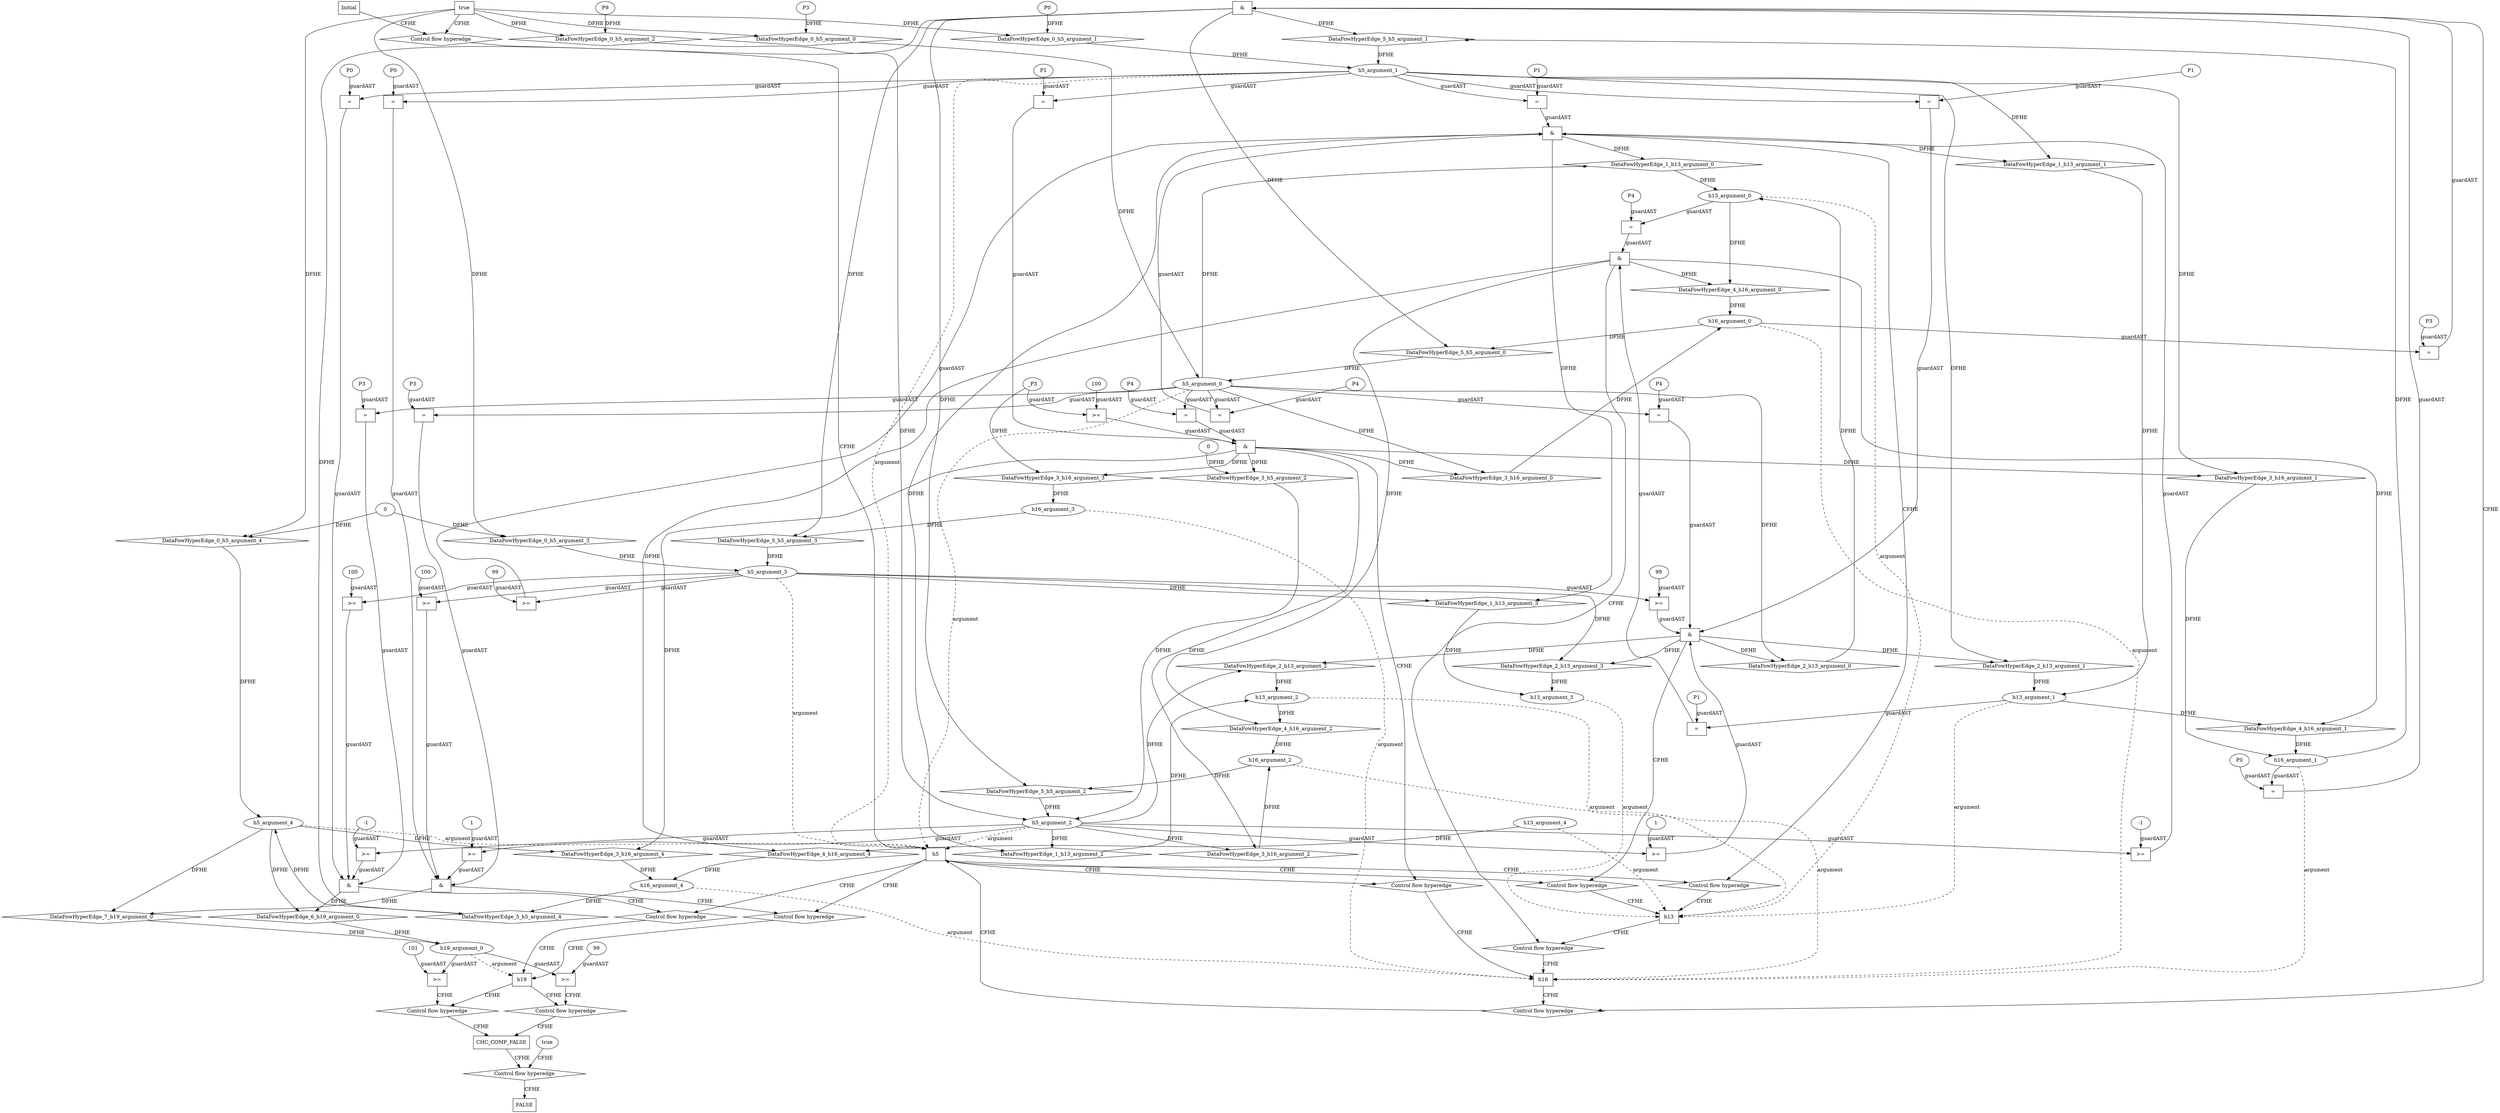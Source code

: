 digraph dag {
"CHC_COMP_FALSE" [label="CHC_COMP_FALSE" nodeName="CHC_COMP_FALSE" class=CONTROL  shape="rect"];
"h13" [label="h13" nodeName="h13" class=CONTROL  shape="rect"];
"h16" [label="h16" nodeName="h16" class=CONTROL  shape="rect"];
"h19" [label="h19" nodeName="h19" class=CONTROL  shape="rect"];
"h5" [label="h5" nodeName="h5" class=CONTROL  shape="rect"];
FALSE [label="FALSE" nodeName=FALSE class=CONTROL  shape="rect"];
Initial [label="Initial" nodeName=Initial class=CONTROL  shape="rect"];
ControlFowHyperEdge_0 [label="Control flow hyperedge" nodeName=ControlFowHyperEdge_0 class=controlFlowHyperEdge shape="diamond"];
"Initial" -> ControlFowHyperEdge_0 [label="CFHE"]
ControlFowHyperEdge_0 -> "h5" [label="CFHE"]
ControlFowHyperEdge_1 [label="Control flow hyperedge" nodeName=ControlFowHyperEdge_1 class=controlFlowHyperEdge shape="diamond"];
"h5" -> ControlFowHyperEdge_1 [label="CFHE"]
ControlFowHyperEdge_1 -> "h13" [label="CFHE"]
ControlFowHyperEdge_2 [label="Control flow hyperedge" nodeName=ControlFowHyperEdge_2 class=controlFlowHyperEdge shape="diamond"];
"h5" -> ControlFowHyperEdge_2 [label="CFHE"]
ControlFowHyperEdge_2 -> "h13" [label="CFHE"]
ControlFowHyperEdge_3 [label="Control flow hyperedge" nodeName=ControlFowHyperEdge_3 class=controlFlowHyperEdge shape="diamond"];
"h5" -> ControlFowHyperEdge_3 [label="CFHE"]
ControlFowHyperEdge_3 -> "h16" [label="CFHE"]
ControlFowHyperEdge_4 [label="Control flow hyperedge" nodeName=ControlFowHyperEdge_4 class=controlFlowHyperEdge shape="diamond"];
"h13" -> ControlFowHyperEdge_4 [label="CFHE"]
ControlFowHyperEdge_4 -> "h16" [label="CFHE"]
ControlFowHyperEdge_5 [label="Control flow hyperedge" nodeName=ControlFowHyperEdge_5 class=controlFlowHyperEdge shape="diamond"];
"h16" -> ControlFowHyperEdge_5 [label="CFHE"]
ControlFowHyperEdge_5 -> "h5" [label="CFHE"]
ControlFowHyperEdge_6 [label="Control flow hyperedge" nodeName=ControlFowHyperEdge_6 class=controlFlowHyperEdge shape="diamond"];
"h5" -> ControlFowHyperEdge_6 [label="CFHE"]
ControlFowHyperEdge_6 -> "h19" [label="CFHE"]
ControlFowHyperEdge_7 [label="Control flow hyperedge" nodeName=ControlFowHyperEdge_7 class=controlFlowHyperEdge shape="diamond"];
"h5" -> ControlFowHyperEdge_7 [label="CFHE"]
ControlFowHyperEdge_7 -> "h19" [label="CFHE"]
ControlFowHyperEdge_8 [label="Control flow hyperedge" nodeName=ControlFowHyperEdge_8 class=controlFlowHyperEdge shape="diamond"];
"h19" -> ControlFowHyperEdge_8 [label="CFHE"]
ControlFowHyperEdge_8 -> "CHC_COMP_FALSE" [label="CFHE"]
ControlFowHyperEdge_9 [label="Control flow hyperedge" nodeName=ControlFowHyperEdge_9 class=controlFlowHyperEdge shape="diamond"];
"h19" -> ControlFowHyperEdge_9 [label="CFHE"]
ControlFowHyperEdge_9 -> "CHC_COMP_FALSE" [label="CFHE"]
ControlFowHyperEdge_10 [label="Control flow hyperedge" nodeName=ControlFowHyperEdge_10 class=controlFlowHyperEdge shape="diamond"];
"CHC_COMP_FALSE" -> ControlFowHyperEdge_10 [label="CFHE"]
ControlFowHyperEdge_10 -> "FALSE" [label="CFHE"]
"h5_argument_0" [label="h5_argument_0" nodeName=argument0 class=argument  head="h5" shape="oval"];
"h5_argument_0" -> "h5"[label="argument" style="dashed"]
"h5_argument_1" [label="h5_argument_1" nodeName=argument1 class=argument  head="h5" shape="oval"];
"h5_argument_1" -> "h5"[label="argument" style="dashed"]
"h5_argument_2" [label="h5_argument_2" nodeName=argument2 class=argument  head="h5" shape="oval"];
"h5_argument_2" -> "h5"[label="argument" style="dashed"]
"h5_argument_3" [label="h5_argument_3" nodeName=argument3 class=argument  head="h5" shape="oval"];
"h5_argument_3" -> "h5"[label="argument" style="dashed"]
"h5_argument_4" [label="h5_argument_4" nodeName=argument4 class=argument  head="h5" shape="oval"];
"h5_argument_4" -> "h5"[label="argument" style="dashed"]
"h13_argument_0" [label="h13_argument_0" nodeName=argument0 class=argument  head="h13" shape="oval"];
"h13_argument_0" -> "h13"[label="argument" style="dashed"]
"h13_argument_1" [label="h13_argument_1" nodeName=argument1 class=argument  head="h13" shape="oval"];
"h13_argument_1" -> "h13"[label="argument" style="dashed"]
"h13_argument_2" [label="h13_argument_2" nodeName=argument2 class=argument  head="h13" shape="oval"];
"h13_argument_2" -> "h13"[label="argument" style="dashed"]
"h13_argument_3" [label="h13_argument_3" nodeName=argument3 class=argument  head="h13" shape="oval"];
"h13_argument_3" -> "h13"[label="argument" style="dashed"]
"h13_argument_4" [label="h13_argument_4" nodeName=argument4 class=argument  head="h13" shape="oval"];
"h13_argument_4" -> "h13"[label="argument" style="dashed"]
"h16_argument_0" [label="h16_argument_0" nodeName=argument0 class=argument  head="h16" shape="oval"];
"h16_argument_0" -> "h16"[label="argument" style="dashed"]
"h16_argument_1" [label="h16_argument_1" nodeName=argument1 class=argument  head="h16" shape="oval"];
"h16_argument_1" -> "h16"[label="argument" style="dashed"]
"h16_argument_2" [label="h16_argument_2" nodeName=argument2 class=argument  head="h16" shape="oval"];
"h16_argument_2" -> "h16"[label="argument" style="dashed"]
"h16_argument_3" [label="h16_argument_3" nodeName=argument3 class=argument  head="h16" shape="oval"];
"h16_argument_3" -> "h16"[label="argument" style="dashed"]
"h16_argument_4" [label="h16_argument_4" nodeName=argument4 class=argument  head="h16" shape="oval"];
"h16_argument_4" -> "h16"[label="argument" style="dashed"]
"h19_argument_0" [label="h19_argument_0" nodeName=argument0 class=argument  head="h19" shape="oval"];
"h19_argument_0" -> "h19"[label="argument" style="dashed"]

"true_0" [label="true" nodeName="true_0" class=true shape="rect"];
"true_0" -> "ControlFowHyperEdge_0" [label="CFHE"];
"xxxh5___Initial_0xxxdataFlow_0_node_0" [label="0" nodeName="xxxh5___Initial_0xxxdataFlow_0_node_0" class=IdealInt ];

"xxxh5___Initial_0xxxdataFlow1_node_0" [label="P0" nodeName="xxxh5___Initial_0xxxdataFlow1_node_0" class=symbolicConstant ];

"xxxh5___Initial_0xxxdataFlow2_node_0" [label="P3" nodeName="xxxh5___Initial_0xxxdataFlow2_node_0" class=symbolicConstant ];


"xxxh5___Initial_0xxxdataFlow4_node_0" [label="P9" nodeName="xxxh5___Initial_0xxxdataFlow4_node_0" class=symbolicConstant ];

"xxxh13___h5_1xxx_and" [label="&" nodeName="xxxh13___h5_1xxx_and" class=Operator shape="rect"];
"xxxh13___h5_1xxxguard_0_node_0" [label=">=" nodeName="xxxh13___h5_1xxxguard_0_node_0" class=Operator  shape="rect"];
"xxxh13___h5_1xxxguard_0_node_1" [label="-1" nodeName="xxxh13___h5_1xxxguard_0_node_1" class=IdealInt ];
"xxxh13___h5_1xxxguard_0_node_1" -> "xxxh13___h5_1xxxguard_0_node_0"[label="guardAST"]
"h5_argument_2" -> "xxxh13___h5_1xxxguard_0_node_0"[label="guardAST"]

"xxxh13___h5_1xxxguard_0_node_0" -> "xxxh13___h5_1xxx_and" [label="guardAST"];
"xxxh13___h5_1xxxguard1_node_0" [label=">=" nodeName="xxxh13___h5_1xxxguard1_node_0" class=Operator  shape="rect"];
"xxxh13___h5_1xxxguard1_node_1" [label="99" nodeName="xxxh13___h5_1xxxguard1_node_1" class=IdealInt ];
"xxxh13___h5_1xxxguard1_node_1" -> "xxxh13___h5_1xxxguard1_node_0"[label="guardAST"]
"h5_argument_3" -> "xxxh13___h5_1xxxguard1_node_0"[label="guardAST"]

"xxxh13___h5_1xxxguard1_node_0" -> "xxxh13___h5_1xxx_and" [label="guardAST"];
"xxxh13___h5_1xxxguard2_node_0" [label="=" nodeName="xxxh13___h5_1xxxguard2_node_0" class=Operator  shape="rect"];
"xxxh13___h5_1xxxguard2_node_1" [label="P4" nodeName="xxxh13___h5_1xxxguard2_node_1" class=symbolicConstant ];
"xxxh13___h5_1xxxguard2_node_1" -> "xxxh13___h5_1xxxguard2_node_0"[label="guardAST"]
"h5_argument_0" -> "xxxh13___h5_1xxxguard2_node_0"[label="guardAST"]

"xxxh13___h5_1xxxguard2_node_0" -> "xxxh13___h5_1xxx_and" [label="guardAST"];
"xxxh13___h5_1xxxguard3_node_0" [label="=" nodeName="xxxh13___h5_1xxxguard3_node_0" class=Operator  shape="rect"];
"xxxh13___h5_1xxxguard3_node_1" [label="P1" nodeName="xxxh13___h5_1xxxguard3_node_1" class=symbolicConstant ];
"xxxh13___h5_1xxxguard3_node_1" -> "xxxh13___h5_1xxxguard3_node_0"[label="guardAST"]
"h5_argument_1" -> "xxxh13___h5_1xxxguard3_node_0"[label="guardAST"]

"xxxh13___h5_1xxxguard3_node_0" -> "xxxh13___h5_1xxx_and" [label="guardAST"];
"xxxh13___h5_1xxx_and" -> "ControlFowHyperEdge_1" [label="CFHE"];
"xxxh13___h5_2xxx_and" [label="&" nodeName="xxxh13___h5_2xxx_and" class=Operator shape="rect"];
"xxxh13___h5_2xxxguard_0_node_0" [label=">=" nodeName="xxxh13___h5_2xxxguard_0_node_0" class=Operator  shape="rect"];
"xxxh13___h5_2xxxguard_0_node_2" [label="1" nodeName="xxxh13___h5_2xxxguard_0_node_2" class=IdealInt ];
"h5_argument_2" -> "xxxh13___h5_2xxxguard_0_node_0"[label="guardAST"]
"xxxh13___h5_2xxxguard_0_node_2" -> "xxxh13___h5_2xxxguard_0_node_0"[label="guardAST"]

"xxxh13___h5_2xxxguard_0_node_0" -> "xxxh13___h5_2xxx_and" [label="guardAST"];
"xxxh13___h5_2xxxguard1_node_0" [label=">=" nodeName="xxxh13___h5_2xxxguard1_node_0" class=Operator  shape="rect"];
"xxxh13___h5_2xxxguard1_node_1" [label="99" nodeName="xxxh13___h5_2xxxguard1_node_1" class=IdealInt ];
"xxxh13___h5_2xxxguard1_node_1" -> "xxxh13___h5_2xxxguard1_node_0"[label="guardAST"]
"h5_argument_3" -> "xxxh13___h5_2xxxguard1_node_0"[label="guardAST"]

"xxxh13___h5_2xxxguard1_node_0" -> "xxxh13___h5_2xxx_and" [label="guardAST"];
"xxxh13___h5_2xxxguard2_node_0" [label="=" nodeName="xxxh13___h5_2xxxguard2_node_0" class=Operator  shape="rect"];
"xxxh13___h5_2xxxguard2_node_1" [label="P4" nodeName="xxxh13___h5_2xxxguard2_node_1" class=symbolicConstant ];
"xxxh13___h5_2xxxguard2_node_1" -> "xxxh13___h5_2xxxguard2_node_0"[label="guardAST"]
"h5_argument_0" -> "xxxh13___h5_2xxxguard2_node_0"[label="guardAST"]

"xxxh13___h5_2xxxguard2_node_0" -> "xxxh13___h5_2xxx_and" [label="guardAST"];
"xxxh13___h5_2xxxguard3_node_0" [label="=" nodeName="xxxh13___h5_2xxxguard3_node_0" class=Operator  shape="rect"];
"xxxh13___h5_2xxxguard3_node_1" [label="P1" nodeName="xxxh13___h5_2xxxguard3_node_1" class=symbolicConstant ];
"xxxh13___h5_2xxxguard3_node_1" -> "xxxh13___h5_2xxxguard3_node_0"[label="guardAST"]
"h5_argument_1" -> "xxxh13___h5_2xxxguard3_node_0"[label="guardAST"]

"xxxh13___h5_2xxxguard3_node_0" -> "xxxh13___h5_2xxx_and" [label="guardAST"];
"xxxh13___h5_2xxx_and" -> "ControlFowHyperEdge_2" [label="CFHE"];
"xxxh16___h5_3xxx_and" [label="&" nodeName="xxxh16___h5_3xxx_and" class=Operator shape="rect"];
"xxxh16___h5_3xxxguard_0_node_0" [label=">=" nodeName="xxxh16___h5_3xxxguard_0_node_0" class=Operator  shape="rect"];
"xxxh16___h5_3xxxguard_0_node_1" [label="100" nodeName="xxxh16___h5_3xxxguard_0_node_1" class=IdealInt ];
"xxxh16___h5_3xxxguard_0_node_1" -> "xxxh16___h5_3xxxguard_0_node_0"[label="guardAST"]
"xxxh16___h5_3xxxdataFlow1_node_0" -> "xxxh16___h5_3xxxguard_0_node_0"[label="guardAST"]

"xxxh16___h5_3xxxguard_0_node_0" -> "xxxh16___h5_3xxx_and" [label="guardAST"];
"xxxh16___h5_3xxxguard1_node_0" [label="=" nodeName="xxxh16___h5_3xxxguard1_node_0" class=Operator  shape="rect"];
"xxxh16___h5_3xxxguard1_node_1" [label="P4" nodeName="xxxh16___h5_3xxxguard1_node_1" class=symbolicConstant ];
"xxxh16___h5_3xxxguard1_node_1" -> "xxxh16___h5_3xxxguard1_node_0"[label="guardAST"]
"h5_argument_0" -> "xxxh16___h5_3xxxguard1_node_0"[label="guardAST"]

"xxxh16___h5_3xxxguard1_node_0" -> "xxxh16___h5_3xxx_and" [label="guardAST"];
"xxxh16___h5_3xxxguard2_node_0" [label="=" nodeName="xxxh16___h5_3xxxguard2_node_0" class=Operator  shape="rect"];
"xxxh16___h5_3xxxguard2_node_1" [label="P1" nodeName="xxxh16___h5_3xxxguard2_node_1" class=symbolicConstant ];
"xxxh16___h5_3xxxguard2_node_1" -> "xxxh16___h5_3xxxguard2_node_0"[label="guardAST"]
"h5_argument_1" -> "xxxh16___h5_3xxxguard2_node_0"[label="guardAST"]

"xxxh16___h5_3xxxguard2_node_0" -> "xxxh16___h5_3xxx_and" [label="guardAST"];
"xxxh16___h5_3xxx_and" -> "ControlFowHyperEdge_3" [label="CFHE"];

"xxxh16___h5_3xxxdataFlow1_node_0" [label="_P3" nodeName="xxxh16___h5_3xxxdataFlow1_node_0" class=symbolicConstant ];

"xxxh16___h13_4xxx_and" [label="&" nodeName="xxxh16___h13_4xxx_and" class=Operator shape="rect"];
"xxxh16___h13_4xxxguard_0_node_0" [label="=" nodeName="xxxh16___h13_4xxxguard_0_node_0" class=Operator  shape="rect"];
"xxxh16___h13_4xxxguard_0_node_1" [label="P4" nodeName="xxxh16___h13_4xxxguard_0_node_1" class=symbolicConstant ];
"xxxh16___h13_4xxxguard_0_node_1" -> "xxxh16___h13_4xxxguard_0_node_0"[label="guardAST"]
"h13_argument_0" -> "xxxh16___h13_4xxxguard_0_node_0"[label="guardAST"]

"xxxh16___h13_4xxxguard_0_node_0" -> "xxxh16___h13_4xxx_and" [label="guardAST"];
"xxxh16___h13_4xxxguard1_node_0" [label="=" nodeName="xxxh16___h13_4xxxguard1_node_0" class=Operator  shape="rect"];
"xxxh16___h13_4xxxguard1_node_1" [label="P1" nodeName="xxxh16___h13_4xxxguard1_node_1" class=symbolicConstant ];
"xxxh16___h13_4xxxguard1_node_1" -> "xxxh16___h13_4xxxguard1_node_0"[label="guardAST"]
"h13_argument_1" -> "xxxh16___h13_4xxxguard1_node_0"[label="guardAST"]

"xxxh16___h13_4xxxguard1_node_0" -> "xxxh16___h13_4xxx_and" [label="guardAST"];
"xxxh16___h13_4xxx_and" -> "ControlFowHyperEdge_4" [label="CFHE"];
"xxxh5___h16_5xxx_and" [label="&" nodeName="xxxh5___h16_5xxx_and" class=Operator shape="rect"];
"xxxh5___h16_5xxxguard_0_node_0" [label="=" nodeName="xxxh5___h16_5xxxguard_0_node_0" class=Operator  shape="rect"];
"xxxh5___h16_5xxxguard_0_node_1" [label="P3" nodeName="xxxh5___h16_5xxxguard_0_node_1" class=symbolicConstant ];
"xxxh5___h16_5xxxguard_0_node_1" -> "xxxh5___h16_5xxxguard_0_node_0"[label="guardAST"]
"h16_argument_0" -> "xxxh5___h16_5xxxguard_0_node_0"[label="guardAST"]

"xxxh5___h16_5xxxguard_0_node_0" -> "xxxh5___h16_5xxx_and" [label="guardAST"];
"xxxh5___h16_5xxxguard1_node_0" [label="=" nodeName="xxxh5___h16_5xxxguard1_node_0" class=Operator  shape="rect"];
"xxxh5___h16_5xxxguard1_node_1" [label="P0" nodeName="xxxh5___h16_5xxxguard1_node_1" class=symbolicConstant ];
"xxxh5___h16_5xxxguard1_node_1" -> "xxxh5___h16_5xxxguard1_node_0"[label="guardAST"]
"h16_argument_1" -> "xxxh5___h16_5xxxguard1_node_0"[label="guardAST"]

"xxxh5___h16_5xxxguard1_node_0" -> "xxxh5___h16_5xxx_and" [label="guardAST"];
"xxxh5___h16_5xxx_and" -> "ControlFowHyperEdge_5" [label="CFHE"];
"xxxh19___h5_6xxx_and" [label="&" nodeName="xxxh19___h5_6xxx_and" class=Operator shape="rect"];
"xxxh19___h5_6xxxguard_0_node_0" [label=">=" nodeName="xxxh19___h5_6xxxguard_0_node_0" class=Operator  shape="rect"];
"xxxh19___h5_6xxxguard_0_node_1" [label="-1" nodeName="xxxh19___h5_6xxxguard_0_node_1" class=IdealInt ];
"xxxh19___h5_6xxxguard_0_node_1" -> "xxxh19___h5_6xxxguard_0_node_0"[label="guardAST"]
"h5_argument_2" -> "xxxh19___h5_6xxxguard_0_node_0"[label="guardAST"]

"xxxh19___h5_6xxxguard_0_node_0" -> "xxxh19___h5_6xxx_and" [label="guardAST"];
"xxxh19___h5_6xxxguard1_node_0" [label=">=" nodeName="xxxh19___h5_6xxxguard1_node_0" class=Operator  shape="rect"];
"xxxh19___h5_6xxxguard1_node_2" [label="100" nodeName="xxxh19___h5_6xxxguard1_node_2" class=IdealInt ];
"h5_argument_3" -> "xxxh19___h5_6xxxguard1_node_0"[label="guardAST"]
"xxxh19___h5_6xxxguard1_node_2" -> "xxxh19___h5_6xxxguard1_node_0"[label="guardAST"]

"xxxh19___h5_6xxxguard1_node_0" -> "xxxh19___h5_6xxx_and" [label="guardAST"];
"xxxh19___h5_6xxxguard2_node_0" [label="=" nodeName="xxxh19___h5_6xxxguard2_node_0" class=Operator  shape="rect"];
"xxxh19___h5_6xxxguard2_node_1" [label="P3" nodeName="xxxh19___h5_6xxxguard2_node_1" class=symbolicConstant ];
"xxxh19___h5_6xxxguard2_node_1" -> "xxxh19___h5_6xxxguard2_node_0"[label="guardAST"]
"h5_argument_0" -> "xxxh19___h5_6xxxguard2_node_0"[label="guardAST"]

"xxxh19___h5_6xxxguard2_node_0" -> "xxxh19___h5_6xxx_and" [label="guardAST"];
"xxxh19___h5_6xxxguard3_node_0" [label="=" nodeName="xxxh19___h5_6xxxguard3_node_0" class=Operator  shape="rect"];
"xxxh19___h5_6xxxguard3_node_1" [label="P0" nodeName="xxxh19___h5_6xxxguard3_node_1" class=symbolicConstant ];
"xxxh19___h5_6xxxguard3_node_1" -> "xxxh19___h5_6xxxguard3_node_0"[label="guardAST"]
"h5_argument_1" -> "xxxh19___h5_6xxxguard3_node_0"[label="guardAST"]

"xxxh19___h5_6xxxguard3_node_0" -> "xxxh19___h5_6xxx_and" [label="guardAST"];
"xxxh19___h5_6xxx_and" -> "ControlFowHyperEdge_6" [label="CFHE"];
"xxxh19___h5_7xxx_and" [label="&" nodeName="xxxh19___h5_7xxx_and" class=Operator shape="rect"];
"xxxh19___h5_7xxxguard_0_node_0" [label=">=" nodeName="xxxh19___h5_7xxxguard_0_node_0" class=Operator  shape="rect"];
"xxxh19___h5_7xxxguard_0_node_2" [label="1" nodeName="xxxh19___h5_7xxxguard_0_node_2" class=IdealInt ];
"h5_argument_2" -> "xxxh19___h5_7xxxguard_0_node_0"[label="guardAST"]
"xxxh19___h5_7xxxguard_0_node_2" -> "xxxh19___h5_7xxxguard_0_node_0"[label="guardAST"]

"xxxh19___h5_7xxxguard_0_node_0" -> "xxxh19___h5_7xxx_and" [label="guardAST"];
"xxxh19___h5_7xxxguard1_node_0" [label=">=" nodeName="xxxh19___h5_7xxxguard1_node_0" class=Operator  shape="rect"];
"xxxh19___h5_7xxxguard1_node_2" [label="100" nodeName="xxxh19___h5_7xxxguard1_node_2" class=IdealInt ];
"h5_argument_3" -> "xxxh19___h5_7xxxguard1_node_0"[label="guardAST"]
"xxxh19___h5_7xxxguard1_node_2" -> "xxxh19___h5_7xxxguard1_node_0"[label="guardAST"]

"xxxh19___h5_7xxxguard1_node_0" -> "xxxh19___h5_7xxx_and" [label="guardAST"];
"xxxh19___h5_7xxxguard2_node_0" [label="=" nodeName="xxxh19___h5_7xxxguard2_node_0" class=Operator  shape="rect"];
"xxxh19___h5_7xxxguard2_node_1" [label="P3" nodeName="xxxh19___h5_7xxxguard2_node_1" class=symbolicConstant ];
"xxxh19___h5_7xxxguard2_node_1" -> "xxxh19___h5_7xxxguard2_node_0"[label="guardAST"]
"h5_argument_0" -> "xxxh19___h5_7xxxguard2_node_0"[label="guardAST"]

"xxxh19___h5_7xxxguard2_node_0" -> "xxxh19___h5_7xxx_and" [label="guardAST"];
"xxxh19___h5_7xxxguard3_node_0" [label="=" nodeName="xxxh19___h5_7xxxguard3_node_0" class=Operator  shape="rect"];
"xxxh19___h5_7xxxguard3_node_1" [label="P0" nodeName="xxxh19___h5_7xxxguard3_node_1" class=symbolicConstant ];
"xxxh19___h5_7xxxguard3_node_1" -> "xxxh19___h5_7xxxguard3_node_0"[label="guardAST"]
"h5_argument_1" -> "xxxh19___h5_7xxxguard3_node_0"[label="guardAST"]

"xxxh19___h5_7xxxguard3_node_0" -> "xxxh19___h5_7xxx_and" [label="guardAST"];
"xxxh19___h5_7xxx_and" -> "ControlFowHyperEdge_7" [label="CFHE"];
"xxxCHC_COMP_FALSE___h19_8xxxguard_0_node_0" [label=">=" nodeName="xxxCHC_COMP_FALSE___h19_8xxxguard_0_node_0" class=Operator  shape="rect"];
"xxxCHC_COMP_FALSE___h19_8xxxguard_0_node_1" [label="99" nodeName="xxxCHC_COMP_FALSE___h19_8xxxguard_0_node_1" class=IdealInt ];
"xxxCHC_COMP_FALSE___h19_8xxxguard_0_node_1" -> "xxxCHC_COMP_FALSE___h19_8xxxguard_0_node_0"[label="guardAST"]
"h19_argument_0" -> "xxxCHC_COMP_FALSE___h19_8xxxguard_0_node_0"[label="guardAST"]

"xxxCHC_COMP_FALSE___h19_8xxxguard_0_node_0" -> "ControlFowHyperEdge_8" [label="CFHE"];
"xxxCHC_COMP_FALSE___h19_9xxxguard_0_node_0" [label=">=" nodeName="xxxCHC_COMP_FALSE___h19_9xxxguard_0_node_0" class=Operator  shape="rect"];
"xxxCHC_COMP_FALSE___h19_9xxxguard_0_node_2" [label="101" nodeName="xxxCHC_COMP_FALSE___h19_9xxxguard_0_node_2" class=IdealInt ];
"h19_argument_0" -> "xxxCHC_COMP_FALSE___h19_9xxxguard_0_node_0"[label="guardAST"]
"xxxCHC_COMP_FALSE___h19_9xxxguard_0_node_2" -> "xxxCHC_COMP_FALSE___h19_9xxxguard_0_node_0"[label="guardAST"]

"xxxCHC_COMP_FALSE___h19_9xxxguard_0_node_0" -> "ControlFowHyperEdge_9" [label="CFHE"];
"xxxFALSE___CHC_COMP_FALSE_10xxxguard_0_node_0" [label="true" nodeName="xxxFALSE___CHC_COMP_FALSE_10xxxguard_0_node_0" class=Constant ];

"xxxFALSE___CHC_COMP_FALSE_10xxxguard_0_node_0" -> "ControlFowHyperEdge_10" [label="CFHE"];
"xxxh16___h5_3xxxh5_argument_2_constant_0" [label="0" nodeName="xxxh16___h5_3xxxh5_argument_2_constant_0" class=Constant];
"DataFowHyperEdge_3_h5_argument_2" [label="DataFowHyperEdge_3_h5_argument_2" nodeName="DataFowHyperEdge_3_h5_argument_2" class=DataFlowHyperedge shape="diamond"];
"DataFowHyperEdge_3_h5_argument_2" -> "h5_argument_2"[label="DFHE"]
"xxxh16___h5_3xxx_and" -> "DataFowHyperEdge_3_h5_argument_2"[label="DFHE"]
"xxxh16___h5_3xxxh5_argument_2_constant_0" -> "DataFowHyperEdge_3_h5_argument_2" [label="DFHE"];
"h5_argument_0" -> "DataFowHyperEdge_1_h13_argument_0"[label="DFHE"]
"DataFowHyperEdge_1_h13_argument_0" [label="DataFowHyperEdge_1_h13_argument_0" nodeName="DataFowHyperEdge_1_h13_argument_0" class=DataFlowHyperedge shape="diamond"];
"DataFowHyperEdge_1_h13_argument_0" -> "h13_argument_0"[label="DFHE"]
"xxxh13___h5_1xxx_and" -> "DataFowHyperEdge_1_h13_argument_0"[label="DFHE"]
"h5_argument_1" -> "DataFowHyperEdge_1_h13_argument_1"[label="DFHE"]
"DataFowHyperEdge_1_h13_argument_1" [label="DataFowHyperEdge_1_h13_argument_1" nodeName="DataFowHyperEdge_1_h13_argument_1" class=DataFlowHyperedge shape="diamond"];
"DataFowHyperEdge_1_h13_argument_1" -> "h13_argument_1"[label="DFHE"]
"xxxh13___h5_1xxx_and" -> "DataFowHyperEdge_1_h13_argument_1"[label="DFHE"]
"h5_argument_2" -> "DataFowHyperEdge_1_h13_argument_2"[label="DFHE"]
"DataFowHyperEdge_1_h13_argument_2" [label="DataFowHyperEdge_1_h13_argument_2" nodeName="DataFowHyperEdge_1_h13_argument_2" class=DataFlowHyperedge shape="diamond"];
"DataFowHyperEdge_1_h13_argument_2" -> "h13_argument_2"[label="DFHE"]
"xxxh13___h5_1xxx_and" -> "DataFowHyperEdge_1_h13_argument_2"[label="DFHE"]
"h5_argument_3" -> "DataFowHyperEdge_1_h13_argument_3"[label="DFHE"]
"DataFowHyperEdge_1_h13_argument_3" [label="DataFowHyperEdge_1_h13_argument_3" nodeName="DataFowHyperEdge_1_h13_argument_3" class=DataFlowHyperedge shape="diamond"];
"DataFowHyperEdge_1_h13_argument_3" -> "h13_argument_3"[label="DFHE"]
"xxxh13___h5_1xxx_and" -> "DataFowHyperEdge_1_h13_argument_3"[label="DFHE"]
"h5_argument_0" -> "DataFowHyperEdge_2_h13_argument_0"[label="DFHE"]
"DataFowHyperEdge_2_h13_argument_0" [label="DataFowHyperEdge_2_h13_argument_0" nodeName="DataFowHyperEdge_2_h13_argument_0" class=DataFlowHyperedge shape="diamond"];
"DataFowHyperEdge_2_h13_argument_0" -> "h13_argument_0"[label="DFHE"]
"xxxh13___h5_2xxx_and" -> "DataFowHyperEdge_2_h13_argument_0"[label="DFHE"]
"h5_argument_1" -> "DataFowHyperEdge_2_h13_argument_1"[label="DFHE"]
"DataFowHyperEdge_2_h13_argument_1" [label="DataFowHyperEdge_2_h13_argument_1" nodeName="DataFowHyperEdge_2_h13_argument_1" class=DataFlowHyperedge shape="diamond"];
"DataFowHyperEdge_2_h13_argument_1" -> "h13_argument_1"[label="DFHE"]
"xxxh13___h5_2xxx_and" -> "DataFowHyperEdge_2_h13_argument_1"[label="DFHE"]
"h5_argument_2" -> "DataFowHyperEdge_2_h13_argument_2"[label="DFHE"]
"DataFowHyperEdge_2_h13_argument_2" [label="DataFowHyperEdge_2_h13_argument_2" nodeName="DataFowHyperEdge_2_h13_argument_2" class=DataFlowHyperedge shape="diamond"];
"DataFowHyperEdge_2_h13_argument_2" -> "h13_argument_2"[label="DFHE"]
"xxxh13___h5_2xxx_and" -> "DataFowHyperEdge_2_h13_argument_2"[label="DFHE"]
"h5_argument_3" -> "DataFowHyperEdge_2_h13_argument_3"[label="DFHE"]
"DataFowHyperEdge_2_h13_argument_3" [label="DataFowHyperEdge_2_h13_argument_3" nodeName="DataFowHyperEdge_2_h13_argument_3" class=DataFlowHyperedge shape="diamond"];
"DataFowHyperEdge_2_h13_argument_3" -> "h13_argument_3"[label="DFHE"]
"xxxh13___h5_2xxx_and" -> "DataFowHyperEdge_2_h13_argument_3"[label="DFHE"]
"h5_argument_0" -> "DataFowHyperEdge_3_h16_argument_0"[label="DFHE"]
"DataFowHyperEdge_3_h16_argument_0" [label="DataFowHyperEdge_3_h16_argument_0" nodeName="DataFowHyperEdge_3_h16_argument_0" class=DataFlowHyperedge shape="diamond"];
"DataFowHyperEdge_3_h16_argument_0" -> "h16_argument_0"[label="DFHE"]
"xxxh16___h5_3xxx_and" -> "DataFowHyperEdge_3_h16_argument_0"[label="DFHE"]
"h5_argument_1" -> "DataFowHyperEdge_3_h16_argument_1"[label="DFHE"]
"DataFowHyperEdge_3_h16_argument_1" [label="DataFowHyperEdge_3_h16_argument_1" nodeName="DataFowHyperEdge_3_h16_argument_1" class=DataFlowHyperedge shape="diamond"];
"DataFowHyperEdge_3_h16_argument_1" -> "h16_argument_1"[label="DFHE"]
"xxxh16___h5_3xxx_and" -> "DataFowHyperEdge_3_h16_argument_1"[label="DFHE"]
"h5_argument_4" -> "DataFowHyperEdge_3_h16_argument_4"[label="DFHE"]
"DataFowHyperEdge_3_h16_argument_4" [label="DataFowHyperEdge_3_h16_argument_4" nodeName="DataFowHyperEdge_3_h16_argument_4" class=DataFlowHyperedge shape="diamond"];
"DataFowHyperEdge_3_h16_argument_4" -> "h16_argument_4"[label="DFHE"]
"xxxh16___h5_3xxx_and" -> "DataFowHyperEdge_3_h16_argument_4"[label="DFHE"]
"h13_argument_0" -> "DataFowHyperEdge_4_h16_argument_0"[label="DFHE"]
"DataFowHyperEdge_4_h16_argument_0" [label="DataFowHyperEdge_4_h16_argument_0" nodeName="DataFowHyperEdge_4_h16_argument_0" class=DataFlowHyperedge shape="diamond"];
"DataFowHyperEdge_4_h16_argument_0" -> "h16_argument_0"[label="DFHE"]
"xxxh16___h13_4xxx_and" -> "DataFowHyperEdge_4_h16_argument_0"[label="DFHE"]
"h13_argument_1" -> "DataFowHyperEdge_4_h16_argument_1"[label="DFHE"]
"DataFowHyperEdge_4_h16_argument_1" [label="DataFowHyperEdge_4_h16_argument_1" nodeName="DataFowHyperEdge_4_h16_argument_1" class=DataFlowHyperedge shape="diamond"];
"DataFowHyperEdge_4_h16_argument_1" -> "h16_argument_1"[label="DFHE"]
"xxxh16___h13_4xxx_and" -> "DataFowHyperEdge_4_h16_argument_1"[label="DFHE"]
"h13_argument_2" -> "DataFowHyperEdge_4_h16_argument_2"[label="DFHE"]
"DataFowHyperEdge_4_h16_argument_2" [label="DataFowHyperEdge_4_h16_argument_2" nodeName="DataFowHyperEdge_4_h16_argument_2" class=DataFlowHyperedge shape="diamond"];
"DataFowHyperEdge_4_h16_argument_2" -> "h16_argument_2"[label="DFHE"]
"xxxh16___h13_4xxx_and" -> "DataFowHyperEdge_4_h16_argument_2"[label="DFHE"]
"h13_argument_4" -> "DataFowHyperEdge_4_h16_argument_4"[label="DFHE"]
"DataFowHyperEdge_4_h16_argument_4" [label="DataFowHyperEdge_4_h16_argument_4" nodeName="DataFowHyperEdge_4_h16_argument_4" class=DataFlowHyperedge shape="diamond"];
"DataFowHyperEdge_4_h16_argument_4" -> "h16_argument_4"[label="DFHE"]
"xxxh16___h13_4xxx_and" -> "DataFowHyperEdge_4_h16_argument_4"[label="DFHE"]
"h16_argument_1" -> "DataFowHyperEdge_5_h5_argument_1"[label="DFHE"]
"DataFowHyperEdge_5_h5_argument_1" [label="DataFowHyperEdge_5_h5_argument_1" nodeName="DataFowHyperEdge_5_h5_argument_1" class=DataFlowHyperedge shape="diamond"];
"DataFowHyperEdge_5_h5_argument_1" -> "h5_argument_1"[label="DFHE"]
"xxxh5___h16_5xxx_and" -> "DataFowHyperEdge_5_h5_argument_1"[label="DFHE"]
"h16_argument_3" -> "DataFowHyperEdge_5_h5_argument_3"[label="DFHE"]
"DataFowHyperEdge_5_h5_argument_3" [label="DataFowHyperEdge_5_h5_argument_3" nodeName="DataFowHyperEdge_5_h5_argument_3" class=DataFlowHyperedge shape="diamond"];
"DataFowHyperEdge_5_h5_argument_3" -> "h5_argument_3"[label="DFHE"]
"xxxh5___h16_5xxx_and" -> "DataFowHyperEdge_5_h5_argument_3"[label="DFHE"]
"h16_argument_2" -> "DataFowHyperEdge_5_h5_argument_2"[label="DFHE"]
"DataFowHyperEdge_5_h5_argument_2" [label="DataFowHyperEdge_5_h5_argument_2" nodeName="DataFowHyperEdge_5_h5_argument_2" class=DataFlowHyperedge shape="diamond"];
"DataFowHyperEdge_5_h5_argument_2" -> "h5_argument_2"[label="DFHE"]
"xxxh5___h16_5xxx_and" -> "DataFowHyperEdge_5_h5_argument_2"[label="DFHE"]
"h16_argument_0" -> "DataFowHyperEdge_5_h5_argument_0"[label="DFHE"]
"DataFowHyperEdge_5_h5_argument_0" [label="DataFowHyperEdge_5_h5_argument_0" nodeName="DataFowHyperEdge_5_h5_argument_0" class=DataFlowHyperedge shape="diamond"];
"DataFowHyperEdge_5_h5_argument_0" -> "h5_argument_0"[label="DFHE"]
"xxxh5___h16_5xxx_and" -> "DataFowHyperEdge_5_h5_argument_0"[label="DFHE"]
"h16_argument_4" -> "DataFowHyperEdge_5_h5_argument_4"[label="DFHE"]
"DataFowHyperEdge_5_h5_argument_4" [label="DataFowHyperEdge_5_h5_argument_4" nodeName="DataFowHyperEdge_5_h5_argument_4" class=DataFlowHyperedge shape="diamond"];
"DataFowHyperEdge_5_h5_argument_4" -> "h5_argument_4"[label="DFHE"]
"xxxh5___h16_5xxx_and" -> "DataFowHyperEdge_5_h5_argument_4"[label="DFHE"]
"h5_argument_4" -> "DataFowHyperEdge_6_h19_argument_0"[label="DFHE"]
"DataFowHyperEdge_6_h19_argument_0" [label="DataFowHyperEdge_6_h19_argument_0" nodeName="DataFowHyperEdge_6_h19_argument_0" class=DataFlowHyperedge shape="diamond"];
"DataFowHyperEdge_6_h19_argument_0" -> "h19_argument_0"[label="DFHE"]
"xxxh19___h5_6xxx_and" -> "DataFowHyperEdge_6_h19_argument_0"[label="DFHE"]
"h5_argument_4" -> "DataFowHyperEdge_7_h19_argument_0"[label="DFHE"]
"DataFowHyperEdge_7_h19_argument_0" [label="DataFowHyperEdge_7_h19_argument_0" nodeName="DataFowHyperEdge_7_h19_argument_0" class=DataFlowHyperedge shape="diamond"];
"DataFowHyperEdge_7_h19_argument_0" -> "h19_argument_0"[label="DFHE"]
"xxxh19___h5_7xxx_and" -> "DataFowHyperEdge_7_h19_argument_0"[label="DFHE"]
"DataFowHyperEdge_0_h5_argument_0" [label="DataFowHyperEdge_0_h5_argument_0" nodeName="DataFowHyperEdge_0_h5_argument_0" class=DataFlowHyperedge shape="diamond"];
"DataFowHyperEdge_0_h5_argument_0" -> "h5_argument_0"[label="DFHE"]
"true_0" -> "DataFowHyperEdge_0_h5_argument_0" [label="DFHE"];
"xxxh5___Initial_0xxxdataFlow2_node_0" -> "DataFowHyperEdge_0_h5_argument_0" [label="DFHE"];
"DataFowHyperEdge_0_h5_argument_1" [label="DataFowHyperEdge_0_h5_argument_1" nodeName="DataFowHyperEdge_0_h5_argument_1" class=DataFlowHyperedge shape="diamond"];
"DataFowHyperEdge_0_h5_argument_1" -> "h5_argument_1"[label="DFHE"]
"true_0" -> "DataFowHyperEdge_0_h5_argument_1" [label="DFHE"];
"xxxh5___Initial_0xxxdataFlow1_node_0" -> "DataFowHyperEdge_0_h5_argument_1" [label="DFHE"];
"DataFowHyperEdge_0_h5_argument_2" [label="DataFowHyperEdge_0_h5_argument_2" nodeName="DataFowHyperEdge_0_h5_argument_2" class=DataFlowHyperedge shape="diamond"];
"DataFowHyperEdge_0_h5_argument_2" -> "h5_argument_2"[label="DFHE"]
"true_0" -> "DataFowHyperEdge_0_h5_argument_2" [label="DFHE"];
"xxxh5___Initial_0xxxdataFlow4_node_0" -> "DataFowHyperEdge_0_h5_argument_2" [label="DFHE"];
"DataFowHyperEdge_0_h5_argument_3" [label="DataFowHyperEdge_0_h5_argument_3" nodeName="DataFowHyperEdge_0_h5_argument_3" class=DataFlowHyperedge shape="diamond"];
"DataFowHyperEdge_0_h5_argument_3" -> "h5_argument_3"[label="DFHE"]
"true_0" -> "DataFowHyperEdge_0_h5_argument_3" [label="DFHE"];
"xxxh5___Initial_0xxxdataFlow_0_node_0" -> "DataFowHyperEdge_0_h5_argument_3" [label="DFHE"];
"DataFowHyperEdge_0_h5_argument_4" [label="DataFowHyperEdge_0_h5_argument_4" nodeName="DataFowHyperEdge_0_h5_argument_4" class=DataFlowHyperedge shape="diamond"];
"DataFowHyperEdge_0_h5_argument_4" -> "h5_argument_4"[label="DFHE"]
"true_0" -> "DataFowHyperEdge_0_h5_argument_4" [label="DFHE"];
"xxxh5___Initial_0xxxdataFlow_0_node_0" -> "DataFowHyperEdge_0_h5_argument_4" [label="DFHE"];
"DataFowHyperEdge_3_h16_argument_2" [label="DataFowHyperEdge_3_h16_argument_2" nodeName="DataFowHyperEdge_3_h16_argument_2" class=DataFlowHyperedge shape="diamond"];
"DataFowHyperEdge_3_h16_argument_2" -> "h16_argument_2"[label="DFHE"]
"xxxh16___h5_3xxx_and" -> "DataFowHyperEdge_3_h16_argument_2"[label="DFHE"]
"h5_argument_2" -> "DataFowHyperEdge_3_h16_argument_2" [label="DFHE"];
"DataFowHyperEdge_3_h16_argument_3" [label="DataFowHyperEdge_3_h16_argument_3" nodeName="DataFowHyperEdge_3_h16_argument_3" class=DataFlowHyperedge shape="diamond"];
"DataFowHyperEdge_3_h16_argument_3" -> "h16_argument_3"[label="DFHE"]
"xxxh16___h5_3xxx_and" -> "DataFowHyperEdge_3_h16_argument_3"[label="DFHE"]
"xxxh16___h5_3xxxdataFlow1_node_0" -> "DataFowHyperEdge_3_h16_argument_3" [label="DFHE"];




}
